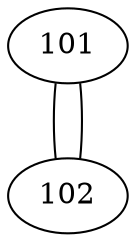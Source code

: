 graph {
  101 [country="United States" name=Alice name=Carol];
  102 [country=Japan name=Bob];
  101 -- 102 [since=2012];
  101 -- 102 [engaged=false since=2015];
}
